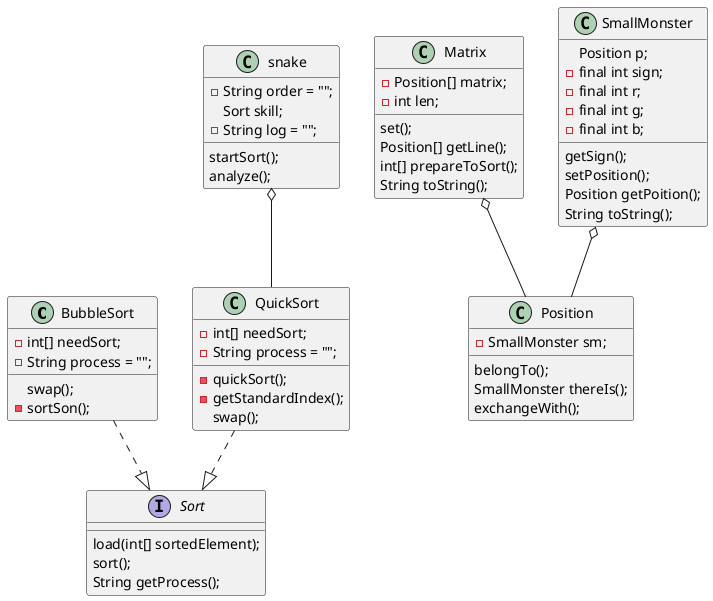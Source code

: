 @startuml list

class BubbleSort{
    -int[] needSort;
    -String process = "";
    swap();
    -sortSon();
}

interface Sort{
    load(int[] sortedElement);
    sort();
    String getProcess();
}

class QuickSort{
    -int[] needSort;
    -String process = "";
    -quickSort();
    -getStandardIndex();
    swap();
}

class Matrix{
    -Position[] matrix;
    set();
    -int len;
    Position[] getLine();
    int[] prepareToSort();
    String toString();
    
}

class Position{
    -SmallMonster sm;
    belongTo();
    SmallMonster thereIs();
    exchangeWith();
}

class SmallMonster{
    Position p;
    -final int sign;
    -final int r;
    -final int g;
    -final int b;
    getSign();
    setPosition();
    Position getPoition();
    String toString();
}

class snake{
    -String order = "";
    Sort skill;
    -String log = "";
    startSort();
    analyze();
    
}

BubbleSort ..|> Sort
QuickSort ..|> Sort
Matrix o-- Position
snake o-- QuickSort
SmallMonster o-- Position

@enduml
